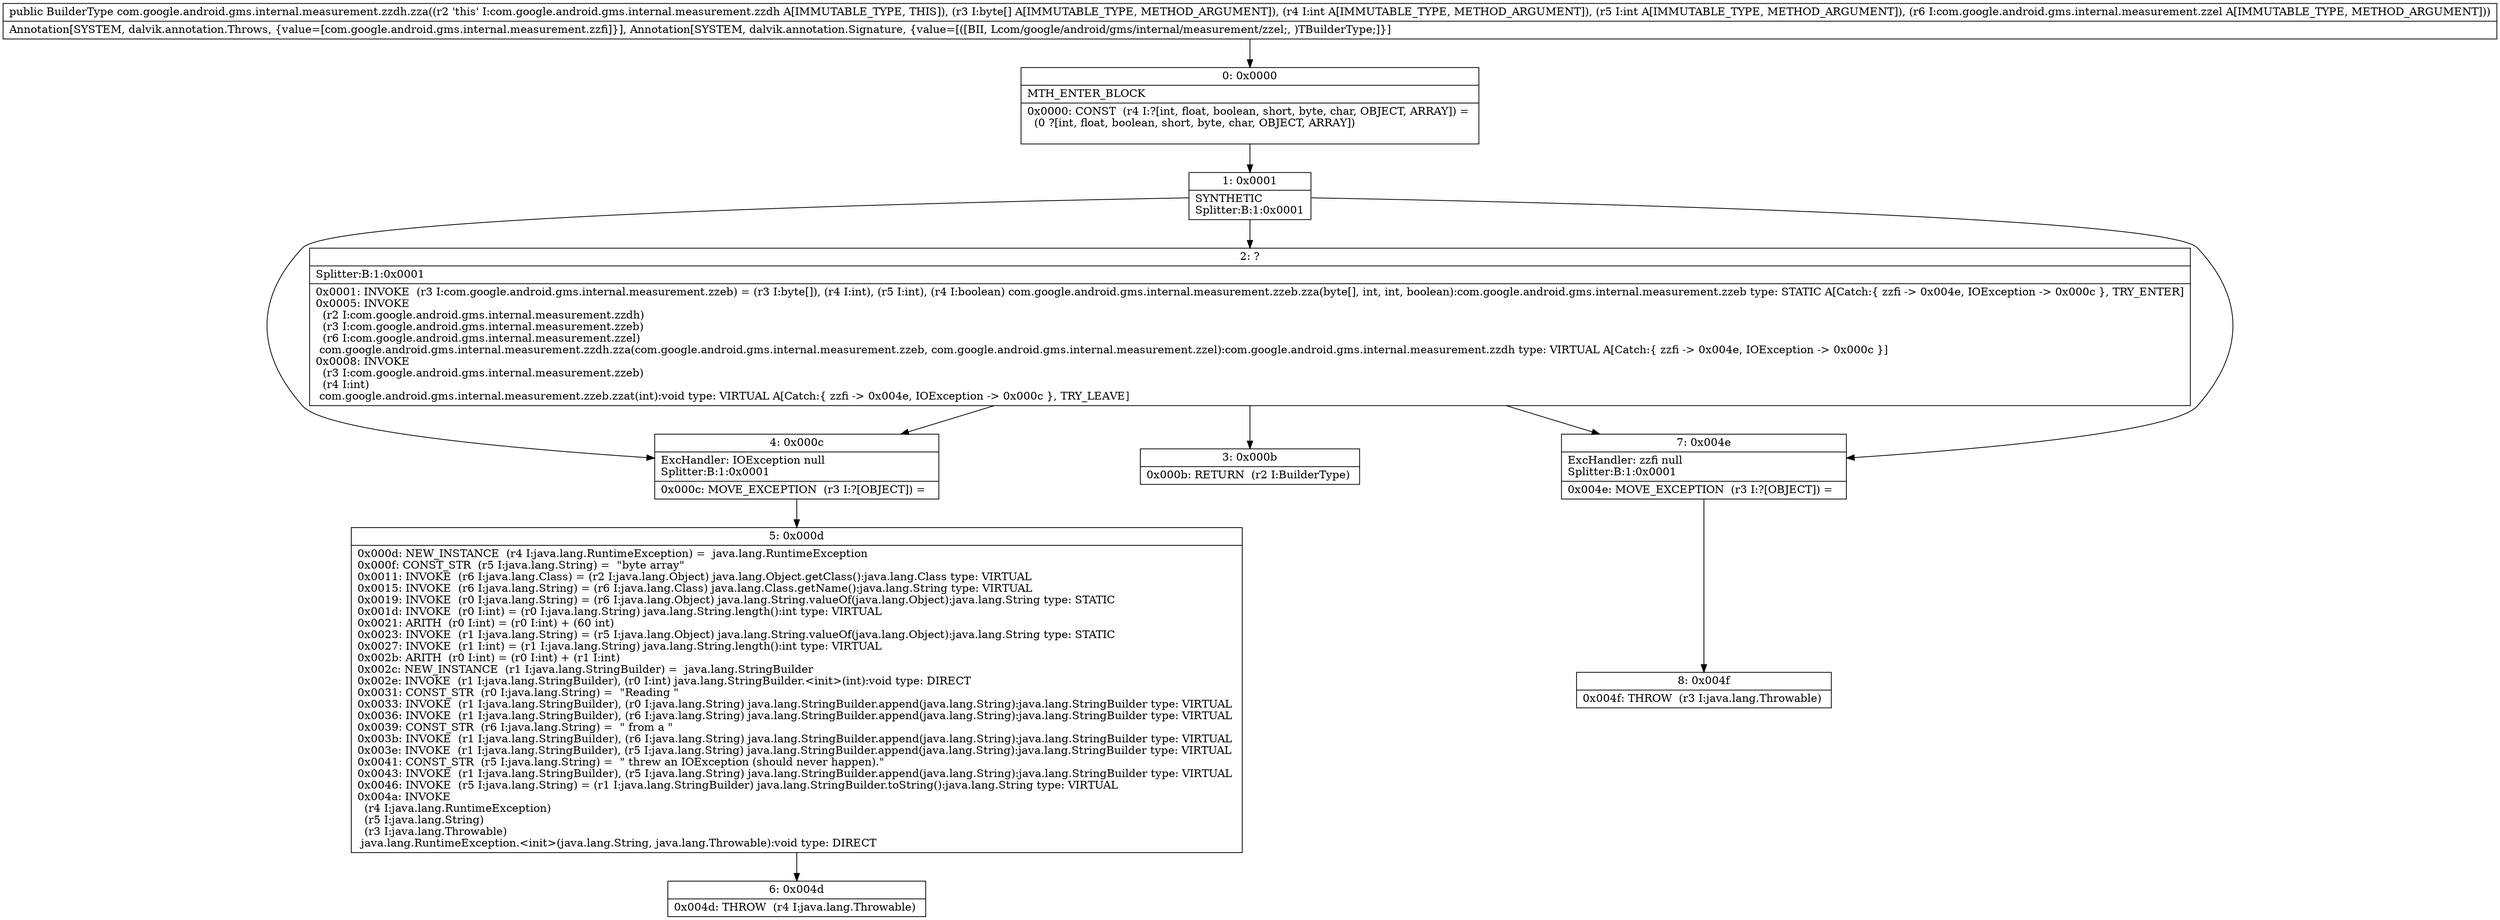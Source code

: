 digraph "CFG forcom.google.android.gms.internal.measurement.zzdh.zza([BIILcom\/google\/android\/gms\/internal\/measurement\/zzel;)Lcom\/google\/android\/gms\/internal\/measurement\/zzdh;" {
Node_0 [shape=record,label="{0\:\ 0x0000|MTH_ENTER_BLOCK\l|0x0000: CONST  (r4 I:?[int, float, boolean, short, byte, char, OBJECT, ARRAY]) = \l  (0 ?[int, float, boolean, short, byte, char, OBJECT, ARRAY])\l \l}"];
Node_1 [shape=record,label="{1\:\ 0x0001|SYNTHETIC\lSplitter:B:1:0x0001\l}"];
Node_2 [shape=record,label="{2\:\ ?|Splitter:B:1:0x0001\l|0x0001: INVOKE  (r3 I:com.google.android.gms.internal.measurement.zzeb) = (r3 I:byte[]), (r4 I:int), (r5 I:int), (r4 I:boolean) com.google.android.gms.internal.measurement.zzeb.zza(byte[], int, int, boolean):com.google.android.gms.internal.measurement.zzeb type: STATIC A[Catch:\{ zzfi \-\> 0x004e, IOException \-\> 0x000c \}, TRY_ENTER]\l0x0005: INVOKE  \l  (r2 I:com.google.android.gms.internal.measurement.zzdh)\l  (r3 I:com.google.android.gms.internal.measurement.zzeb)\l  (r6 I:com.google.android.gms.internal.measurement.zzel)\l com.google.android.gms.internal.measurement.zzdh.zza(com.google.android.gms.internal.measurement.zzeb, com.google.android.gms.internal.measurement.zzel):com.google.android.gms.internal.measurement.zzdh type: VIRTUAL A[Catch:\{ zzfi \-\> 0x004e, IOException \-\> 0x000c \}]\l0x0008: INVOKE  \l  (r3 I:com.google.android.gms.internal.measurement.zzeb)\l  (r4 I:int)\l com.google.android.gms.internal.measurement.zzeb.zzat(int):void type: VIRTUAL A[Catch:\{ zzfi \-\> 0x004e, IOException \-\> 0x000c \}, TRY_LEAVE]\l}"];
Node_3 [shape=record,label="{3\:\ 0x000b|0x000b: RETURN  (r2 I:BuilderType) \l}"];
Node_4 [shape=record,label="{4\:\ 0x000c|ExcHandler: IOException null\lSplitter:B:1:0x0001\l|0x000c: MOVE_EXCEPTION  (r3 I:?[OBJECT]) =  \l}"];
Node_5 [shape=record,label="{5\:\ 0x000d|0x000d: NEW_INSTANCE  (r4 I:java.lang.RuntimeException) =  java.lang.RuntimeException \l0x000f: CONST_STR  (r5 I:java.lang.String) =  \"byte array\" \l0x0011: INVOKE  (r6 I:java.lang.Class) = (r2 I:java.lang.Object) java.lang.Object.getClass():java.lang.Class type: VIRTUAL \l0x0015: INVOKE  (r6 I:java.lang.String) = (r6 I:java.lang.Class) java.lang.Class.getName():java.lang.String type: VIRTUAL \l0x0019: INVOKE  (r0 I:java.lang.String) = (r6 I:java.lang.Object) java.lang.String.valueOf(java.lang.Object):java.lang.String type: STATIC \l0x001d: INVOKE  (r0 I:int) = (r0 I:java.lang.String) java.lang.String.length():int type: VIRTUAL \l0x0021: ARITH  (r0 I:int) = (r0 I:int) + (60 int) \l0x0023: INVOKE  (r1 I:java.lang.String) = (r5 I:java.lang.Object) java.lang.String.valueOf(java.lang.Object):java.lang.String type: STATIC \l0x0027: INVOKE  (r1 I:int) = (r1 I:java.lang.String) java.lang.String.length():int type: VIRTUAL \l0x002b: ARITH  (r0 I:int) = (r0 I:int) + (r1 I:int) \l0x002c: NEW_INSTANCE  (r1 I:java.lang.StringBuilder) =  java.lang.StringBuilder \l0x002e: INVOKE  (r1 I:java.lang.StringBuilder), (r0 I:int) java.lang.StringBuilder.\<init\>(int):void type: DIRECT \l0x0031: CONST_STR  (r0 I:java.lang.String) =  \"Reading \" \l0x0033: INVOKE  (r1 I:java.lang.StringBuilder), (r0 I:java.lang.String) java.lang.StringBuilder.append(java.lang.String):java.lang.StringBuilder type: VIRTUAL \l0x0036: INVOKE  (r1 I:java.lang.StringBuilder), (r6 I:java.lang.String) java.lang.StringBuilder.append(java.lang.String):java.lang.StringBuilder type: VIRTUAL \l0x0039: CONST_STR  (r6 I:java.lang.String) =  \" from a \" \l0x003b: INVOKE  (r1 I:java.lang.StringBuilder), (r6 I:java.lang.String) java.lang.StringBuilder.append(java.lang.String):java.lang.StringBuilder type: VIRTUAL \l0x003e: INVOKE  (r1 I:java.lang.StringBuilder), (r5 I:java.lang.String) java.lang.StringBuilder.append(java.lang.String):java.lang.StringBuilder type: VIRTUAL \l0x0041: CONST_STR  (r5 I:java.lang.String) =  \" threw an IOException (should never happen).\" \l0x0043: INVOKE  (r1 I:java.lang.StringBuilder), (r5 I:java.lang.String) java.lang.StringBuilder.append(java.lang.String):java.lang.StringBuilder type: VIRTUAL \l0x0046: INVOKE  (r5 I:java.lang.String) = (r1 I:java.lang.StringBuilder) java.lang.StringBuilder.toString():java.lang.String type: VIRTUAL \l0x004a: INVOKE  \l  (r4 I:java.lang.RuntimeException)\l  (r5 I:java.lang.String)\l  (r3 I:java.lang.Throwable)\l java.lang.RuntimeException.\<init\>(java.lang.String, java.lang.Throwable):void type: DIRECT \l}"];
Node_6 [shape=record,label="{6\:\ 0x004d|0x004d: THROW  (r4 I:java.lang.Throwable) \l}"];
Node_7 [shape=record,label="{7\:\ 0x004e|ExcHandler: zzfi null\lSplitter:B:1:0x0001\l|0x004e: MOVE_EXCEPTION  (r3 I:?[OBJECT]) =  \l}"];
Node_8 [shape=record,label="{8\:\ 0x004f|0x004f: THROW  (r3 I:java.lang.Throwable) \l}"];
MethodNode[shape=record,label="{public BuilderType com.google.android.gms.internal.measurement.zzdh.zza((r2 'this' I:com.google.android.gms.internal.measurement.zzdh A[IMMUTABLE_TYPE, THIS]), (r3 I:byte[] A[IMMUTABLE_TYPE, METHOD_ARGUMENT]), (r4 I:int A[IMMUTABLE_TYPE, METHOD_ARGUMENT]), (r5 I:int A[IMMUTABLE_TYPE, METHOD_ARGUMENT]), (r6 I:com.google.android.gms.internal.measurement.zzel A[IMMUTABLE_TYPE, METHOD_ARGUMENT]))  | Annotation[SYSTEM, dalvik.annotation.Throws, \{value=[com.google.android.gms.internal.measurement.zzfi]\}], Annotation[SYSTEM, dalvik.annotation.Signature, \{value=[([BII, Lcom\/google\/android\/gms\/internal\/measurement\/zzel;, )TBuilderType;]\}]\l}"];
MethodNode -> Node_0;
Node_0 -> Node_1;
Node_1 -> Node_2;
Node_1 -> Node_7;
Node_1 -> Node_4;
Node_2 -> Node_3;
Node_2 -> Node_7;
Node_2 -> Node_4;
Node_4 -> Node_5;
Node_5 -> Node_6;
Node_7 -> Node_8;
}

